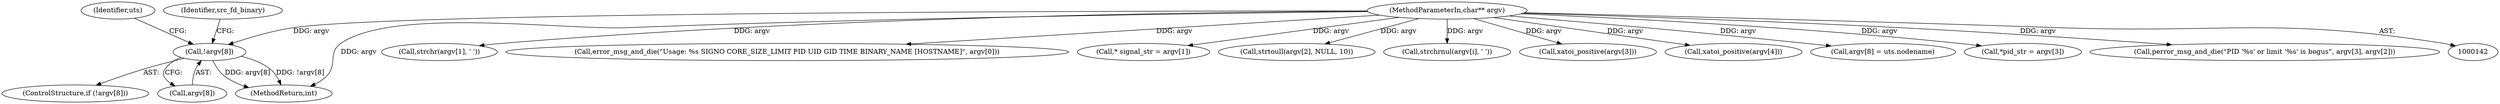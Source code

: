 digraph "0_abrt_80408e9e24a1c10f85fd969e1853e0f192157f92_0@array" {
"1000346" [label="(Call,!argv[8])"];
"1000144" [label="(MethodParameterIn,char** argv)"];
"1000177" [label="(Call,strchr(argv[1], ' '))"];
"1000346" [label="(Call,!argv[8])"];
"1000171" [label="(Call,error_msg_and_die(\"Usage: %s SIGNO CORE_SIZE_LIMIT PID UID GID TIME BINARY_NAME [HOSTNAME]\", argv[0]))"];
"1000345" [label="(ControlStructure,if (!argv[8]))"];
"1000347" [label="(Call,argv[8])"];
"1000257" [label="(Call,* signal_str = argv[1])"];
"1000353" [label="(Identifier,uts)"];
"1000270" [label="(Call,strtoull(argv[2], NULL, 10))"];
"1000196" [label="(Call,strchrnul(argv[i], ' '))"];
"1000303" [label="(Call,xatoi_positive(argv[3]))"];
"1000310" [label="(Call,xatoi_positive(argv[4]))"];
"1000354" [label="(Call,argv[8] = uts.nodename)"];
"1000295" [label="(Call,*pid_str = argv[3])"];
"1000321" [label="(Call,perror_msg_and_die(\"PID '%s' or limit '%s' is bogus\", argv[3], argv[2]))"];
"1000144" [label="(MethodParameterIn,char** argv)"];
"1000364" [label="(Identifier,src_fd_binary)"];
"1001180" [label="(MethodReturn,int)"];
"1000346" -> "1000345"  [label="AST: "];
"1000346" -> "1000347"  [label="CFG: "];
"1000347" -> "1000346"  [label="AST: "];
"1000353" -> "1000346"  [label="CFG: "];
"1000364" -> "1000346"  [label="CFG: "];
"1000346" -> "1001180"  [label="DDG: argv[8]"];
"1000346" -> "1001180"  [label="DDG: !argv[8]"];
"1000144" -> "1000346"  [label="DDG: argv"];
"1000144" -> "1000142"  [label="AST: "];
"1000144" -> "1001180"  [label="DDG: argv"];
"1000144" -> "1000171"  [label="DDG: argv"];
"1000144" -> "1000177"  [label="DDG: argv"];
"1000144" -> "1000196"  [label="DDG: argv"];
"1000144" -> "1000257"  [label="DDG: argv"];
"1000144" -> "1000270"  [label="DDG: argv"];
"1000144" -> "1000295"  [label="DDG: argv"];
"1000144" -> "1000303"  [label="DDG: argv"];
"1000144" -> "1000310"  [label="DDG: argv"];
"1000144" -> "1000321"  [label="DDG: argv"];
"1000144" -> "1000354"  [label="DDG: argv"];
}

